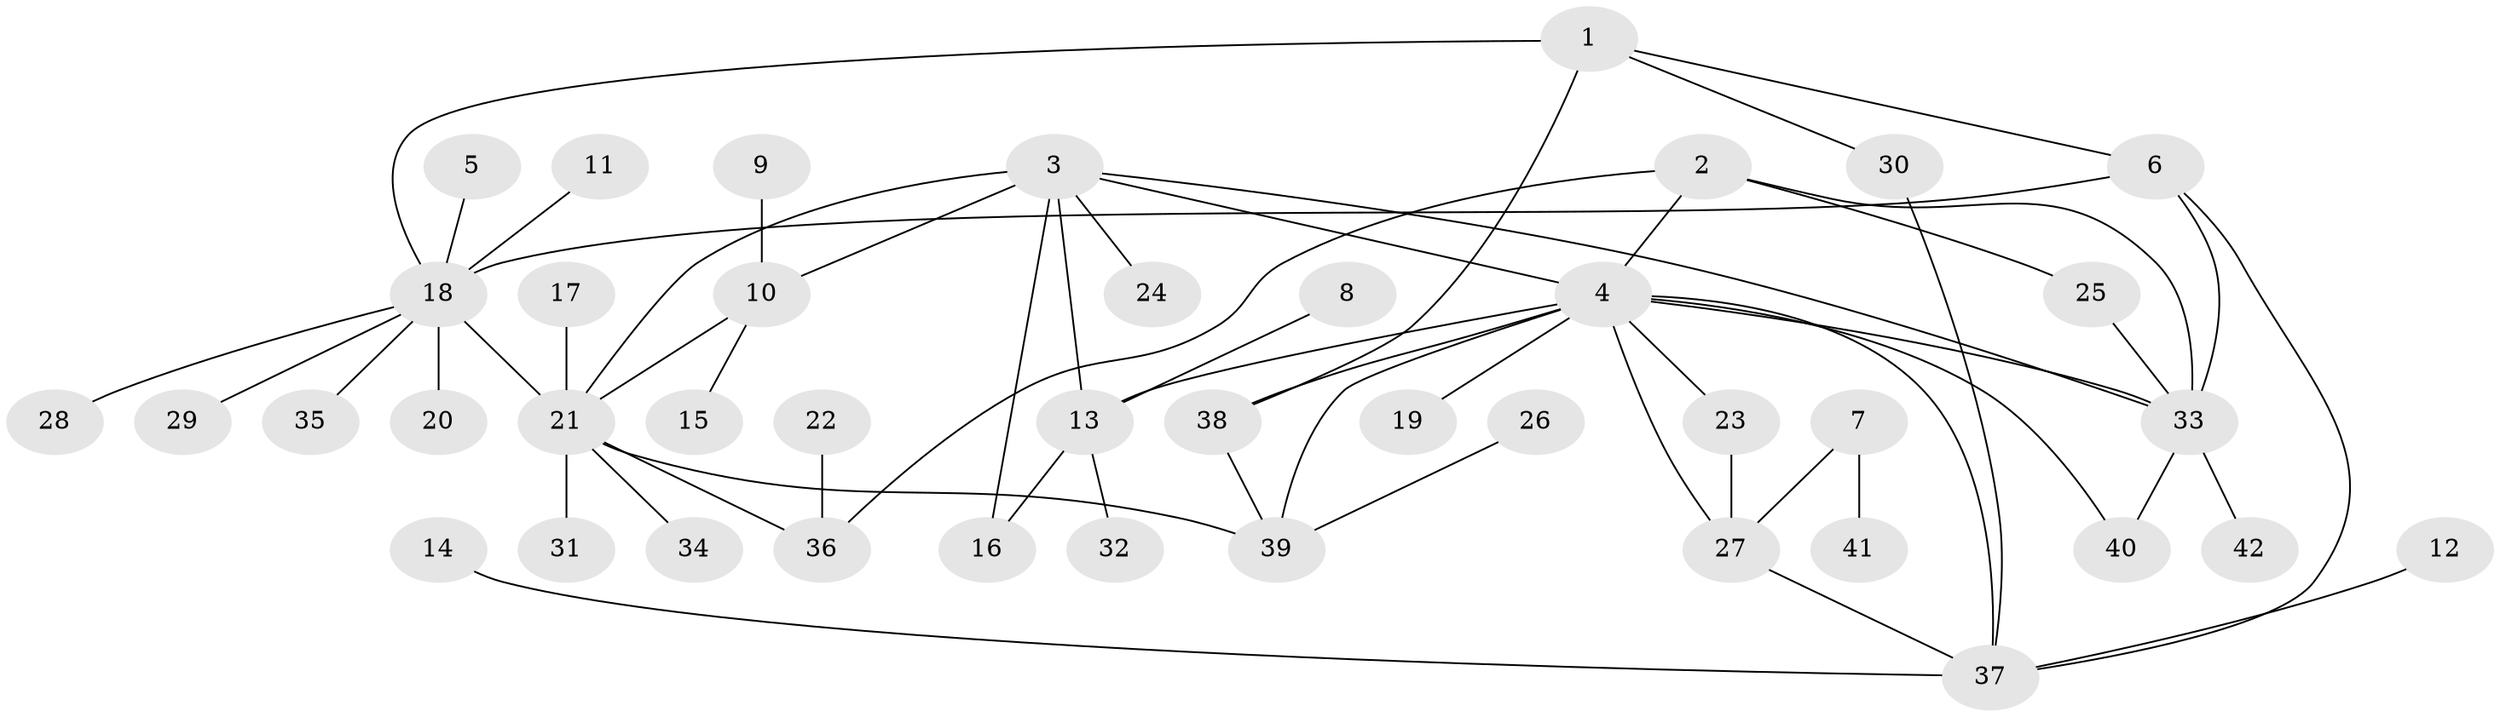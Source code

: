 // original degree distribution, {7: 0.043478260869565216, 6: 0.043478260869565216, 5: 0.043478260869565216, 4: 0.028985507246376812, 10: 0.028985507246376812, 9: 0.014492753623188406, 3: 0.07246376811594203, 8: 0.014492753623188406, 1: 0.5797101449275363, 2: 0.13043478260869565}
// Generated by graph-tools (version 1.1) at 2025/37/03/04/25 23:37:51]
// undirected, 42 vertices, 58 edges
graph export_dot {
  node [color=gray90,style=filled];
  1;
  2;
  3;
  4;
  5;
  6;
  7;
  8;
  9;
  10;
  11;
  12;
  13;
  14;
  15;
  16;
  17;
  18;
  19;
  20;
  21;
  22;
  23;
  24;
  25;
  26;
  27;
  28;
  29;
  30;
  31;
  32;
  33;
  34;
  35;
  36;
  37;
  38;
  39;
  40;
  41;
  42;
  1 -- 6 [weight=1.0];
  1 -- 18 [weight=1.0];
  1 -- 30 [weight=1.0];
  1 -- 38 [weight=1.0];
  2 -- 4 [weight=1.0];
  2 -- 25 [weight=1.0];
  2 -- 33 [weight=1.0];
  2 -- 36 [weight=1.0];
  3 -- 4 [weight=1.0];
  3 -- 10 [weight=1.0];
  3 -- 13 [weight=1.0];
  3 -- 16 [weight=1.0];
  3 -- 21 [weight=1.0];
  3 -- 24 [weight=1.0];
  3 -- 33 [weight=1.0];
  4 -- 13 [weight=2.0];
  4 -- 19 [weight=1.0];
  4 -- 23 [weight=1.0];
  4 -- 27 [weight=1.0];
  4 -- 33 [weight=1.0];
  4 -- 37 [weight=1.0];
  4 -- 38 [weight=1.0];
  4 -- 39 [weight=1.0];
  4 -- 40 [weight=1.0];
  5 -- 18 [weight=1.0];
  6 -- 18 [weight=1.0];
  6 -- 33 [weight=1.0];
  6 -- 37 [weight=1.0];
  7 -- 27 [weight=1.0];
  7 -- 41 [weight=1.0];
  8 -- 13 [weight=1.0];
  9 -- 10 [weight=1.0];
  10 -- 15 [weight=1.0];
  10 -- 21 [weight=1.0];
  11 -- 18 [weight=1.0];
  12 -- 37 [weight=1.0];
  13 -- 16 [weight=1.0];
  13 -- 32 [weight=1.0];
  14 -- 37 [weight=1.0];
  17 -- 21 [weight=1.0];
  18 -- 20 [weight=1.0];
  18 -- 21 [weight=1.0];
  18 -- 28 [weight=1.0];
  18 -- 29 [weight=1.0];
  18 -- 35 [weight=1.0];
  21 -- 31 [weight=1.0];
  21 -- 34 [weight=1.0];
  21 -- 36 [weight=1.0];
  21 -- 39 [weight=1.0];
  22 -- 36 [weight=1.0];
  23 -- 27 [weight=1.0];
  25 -- 33 [weight=1.0];
  26 -- 39 [weight=1.0];
  27 -- 37 [weight=1.0];
  30 -- 37 [weight=1.0];
  33 -- 40 [weight=1.0];
  33 -- 42 [weight=1.0];
  38 -- 39 [weight=1.0];
}
